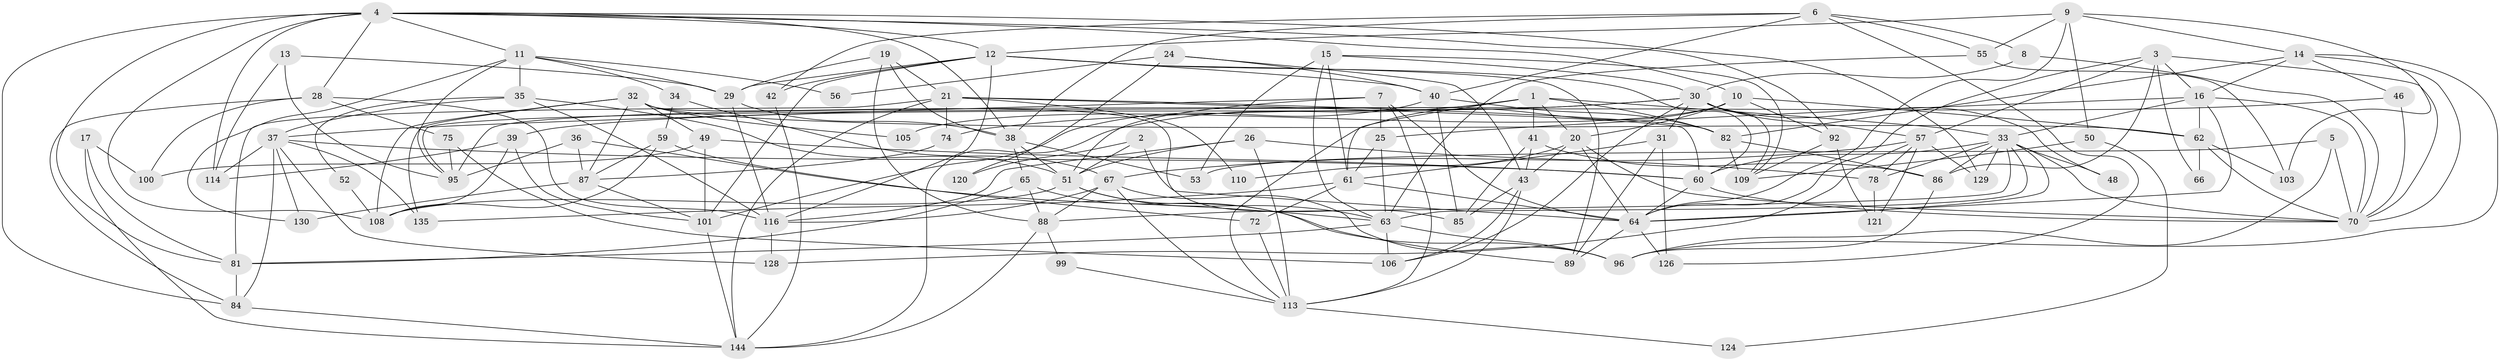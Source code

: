 // original degree distribution, {4: 0.2638888888888889, 3: 0.3125, 6: 0.08333333333333333, 5: 0.18055555555555555, 8: 0.020833333333333332, 10: 0.006944444444444444, 2: 0.1111111111111111, 7: 0.020833333333333332}
// Generated by graph-tools (version 1.1) at 2025/11/02/27/25 16:11:20]
// undirected, 95 vertices, 236 edges
graph export_dot {
graph [start="1"]
  node [color=gray90,style=filled];
  1 [super="+71"];
  2;
  3;
  4 [super="+22"];
  5 [super="+23"];
  6 [super="+83"];
  7 [super="+69"];
  8;
  9 [super="+107"];
  10 [super="+98"];
  11 [super="+44"];
  12 [super="+111"];
  13;
  14 [super="+73"];
  15 [super="+18"];
  16 [super="+27"];
  17;
  19 [super="+76"];
  20 [super="+102"];
  21 [super="+58"];
  24;
  25;
  26 [super="+68"];
  28 [super="+54"];
  29 [super="+79"];
  30 [super="+47"];
  31;
  32 [super="+77"];
  33 [super="+133"];
  34;
  35;
  36;
  37 [super="+97"];
  38 [super="+91"];
  39;
  40 [super="+45"];
  41 [super="+115"];
  42;
  43;
  46;
  48;
  49;
  50;
  51 [super="+138"];
  52 [super="+94"];
  53 [super="+112"];
  55;
  56;
  57 [super="+142"];
  59;
  60;
  61 [super="+118"];
  62 [super="+93"];
  63 [super="+122"];
  64 [super="+119"];
  65;
  66;
  67 [super="+139"];
  70 [super="+80"];
  72;
  74;
  75;
  78 [super="+117"];
  81 [super="+131"];
  82 [super="+90"];
  84 [super="+104"];
  85;
  86 [super="+127"];
  87 [super="+141"];
  88 [super="+132"];
  89;
  92;
  95 [super="+136"];
  96 [super="+143"];
  99;
  100;
  101 [super="+123"];
  103;
  105;
  106;
  108 [super="+134"];
  109 [super="+137"];
  110;
  113 [super="+140"];
  114;
  116 [super="+125"];
  120;
  121;
  124;
  126;
  128;
  129;
  130;
  135;
  144;
  1 -- 82;
  1 -- 41;
  1 -- 144;
  1 -- 33;
  1 -- 20;
  1 -- 61;
  1 -- 95;
  2 -- 51;
  2 -- 120;
  2 -- 64;
  3 -- 57;
  3 -- 64;
  3 -- 66;
  3 -- 70;
  3 -- 86;
  3 -- 16;
  4 -- 28;
  4 -- 92;
  4 -- 114 [weight=2];
  4 -- 129;
  4 -- 10;
  4 -- 11;
  4 -- 12;
  4 -- 81;
  4 -- 38;
  4 -- 108;
  4 -- 84;
  5 -- 53;
  5 -- 96;
  5 -- 70;
  6 -- 42;
  6 -- 8;
  6 -- 40;
  6 -- 55;
  6 -- 126;
  6 -- 38;
  7 -- 25;
  7 -- 37;
  7 -- 51;
  7 -- 64;
  7 -- 113;
  8 -- 30;
  8 -- 70;
  9 -- 12;
  9 -- 14;
  9 -- 64;
  9 -- 50;
  9 -- 103;
  9 -- 55;
  10 -- 92;
  10 -- 105;
  10 -- 62;
  10 -- 113;
  10 -- 20;
  11 -- 34;
  11 -- 35;
  11 -- 130;
  11 -- 56;
  11 -- 29;
  11 -- 95;
  12 -- 42;
  12 -- 116;
  12 -- 101;
  12 -- 40;
  12 -- 89;
  12 -- 29;
  12 -- 60;
  13 -- 114;
  13 -- 95;
  13 -- 29;
  14 -- 70;
  14 -- 46;
  14 -- 82;
  14 -- 96;
  14 -- 16;
  15 -- 61;
  15 -- 63;
  15 -- 109;
  15 -- 53;
  15 -- 30;
  16 -- 25;
  16 -- 33;
  16 -- 64;
  16 -- 62;
  16 -- 70;
  17 -- 144;
  17 -- 100;
  17 -- 81;
  19 -- 38;
  19 -- 29;
  19 -- 21;
  19 -- 88;
  20 -- 110;
  20 -- 64;
  20 -- 43;
  20 -- 70;
  21 -- 144;
  21 -- 81;
  21 -- 82;
  21 -- 74;
  21 -- 60;
  21 -- 110;
  24 -- 43;
  24 -- 40;
  24 -- 56;
  24 -- 120;
  25 -- 63;
  25 -- 61;
  26 -- 116;
  26 -- 113;
  26 -- 51;
  26 -- 78;
  28 -- 75;
  28 -- 84;
  28 -- 100;
  28 -- 116;
  29 -- 116;
  29 -- 38;
  30 -- 31;
  30 -- 48;
  30 -- 39;
  30 -- 106;
  30 -- 109;
  30 -- 57;
  30 -- 95;
  31 -- 89;
  31 -- 126;
  31 -- 61;
  32 -- 49;
  32 -- 85;
  32 -- 135;
  32 -- 105;
  32 -- 87;
  32 -- 108;
  32 -- 62;
  33 -- 60;
  33 -- 48;
  33 -- 78;
  33 -- 129;
  33 -- 86;
  33 -- 64;
  33 -- 63;
  33 -- 88;
  33 -- 70;
  34 -- 67;
  34 -- 59;
  35 -- 37;
  35 -- 51;
  35 -- 52;
  35 -- 116;
  36 -- 87;
  36 -- 63;
  36 -- 95;
  37 -- 60;
  37 -- 114;
  37 -- 128;
  37 -- 130;
  37 -- 84;
  37 -- 135;
  38 -- 53;
  38 -- 51;
  38 -- 65;
  39 -- 114;
  39 -- 101;
  39 -- 108;
  40 -- 82;
  40 -- 101;
  40 -- 85;
  41 -- 43;
  41 -- 85;
  41 -- 86;
  42 -- 144;
  43 -- 85;
  43 -- 106;
  43 -- 113;
  46 -- 70;
  46 -- 74;
  49 -- 60;
  49 -- 100;
  49 -- 101;
  50 -- 124;
  50 -- 109;
  51 -- 89;
  51 -- 63;
  51 -- 108;
  52 -- 108;
  55 -- 103;
  55 -- 63;
  57 -- 128;
  57 -- 121;
  57 -- 67;
  57 -- 129;
  57 -- 78;
  59 -- 72;
  59 -- 87;
  59 -- 108;
  60 -- 64;
  60 -- 70;
  61 -- 64;
  61 -- 135;
  61 -- 72;
  62 -- 66;
  62 -- 70;
  62 -- 103;
  63 -- 81;
  63 -- 106;
  63 -- 96;
  64 -- 89;
  64 -- 126;
  65 -- 88;
  65 -- 96;
  65 -- 81;
  67 -- 96;
  67 -- 88;
  67 -- 113;
  67 -- 116;
  72 -- 113;
  74 -- 87;
  75 -- 106;
  75 -- 95;
  78 -- 121;
  81 -- 84;
  82 -- 109;
  82 -- 86;
  84 -- 144;
  86 -- 96;
  87 -- 130;
  87 -- 101;
  88 -- 99;
  88 -- 144;
  92 -- 121;
  92 -- 109;
  99 -- 113;
  101 -- 144;
  113 -- 124;
  116 -- 128;
}

